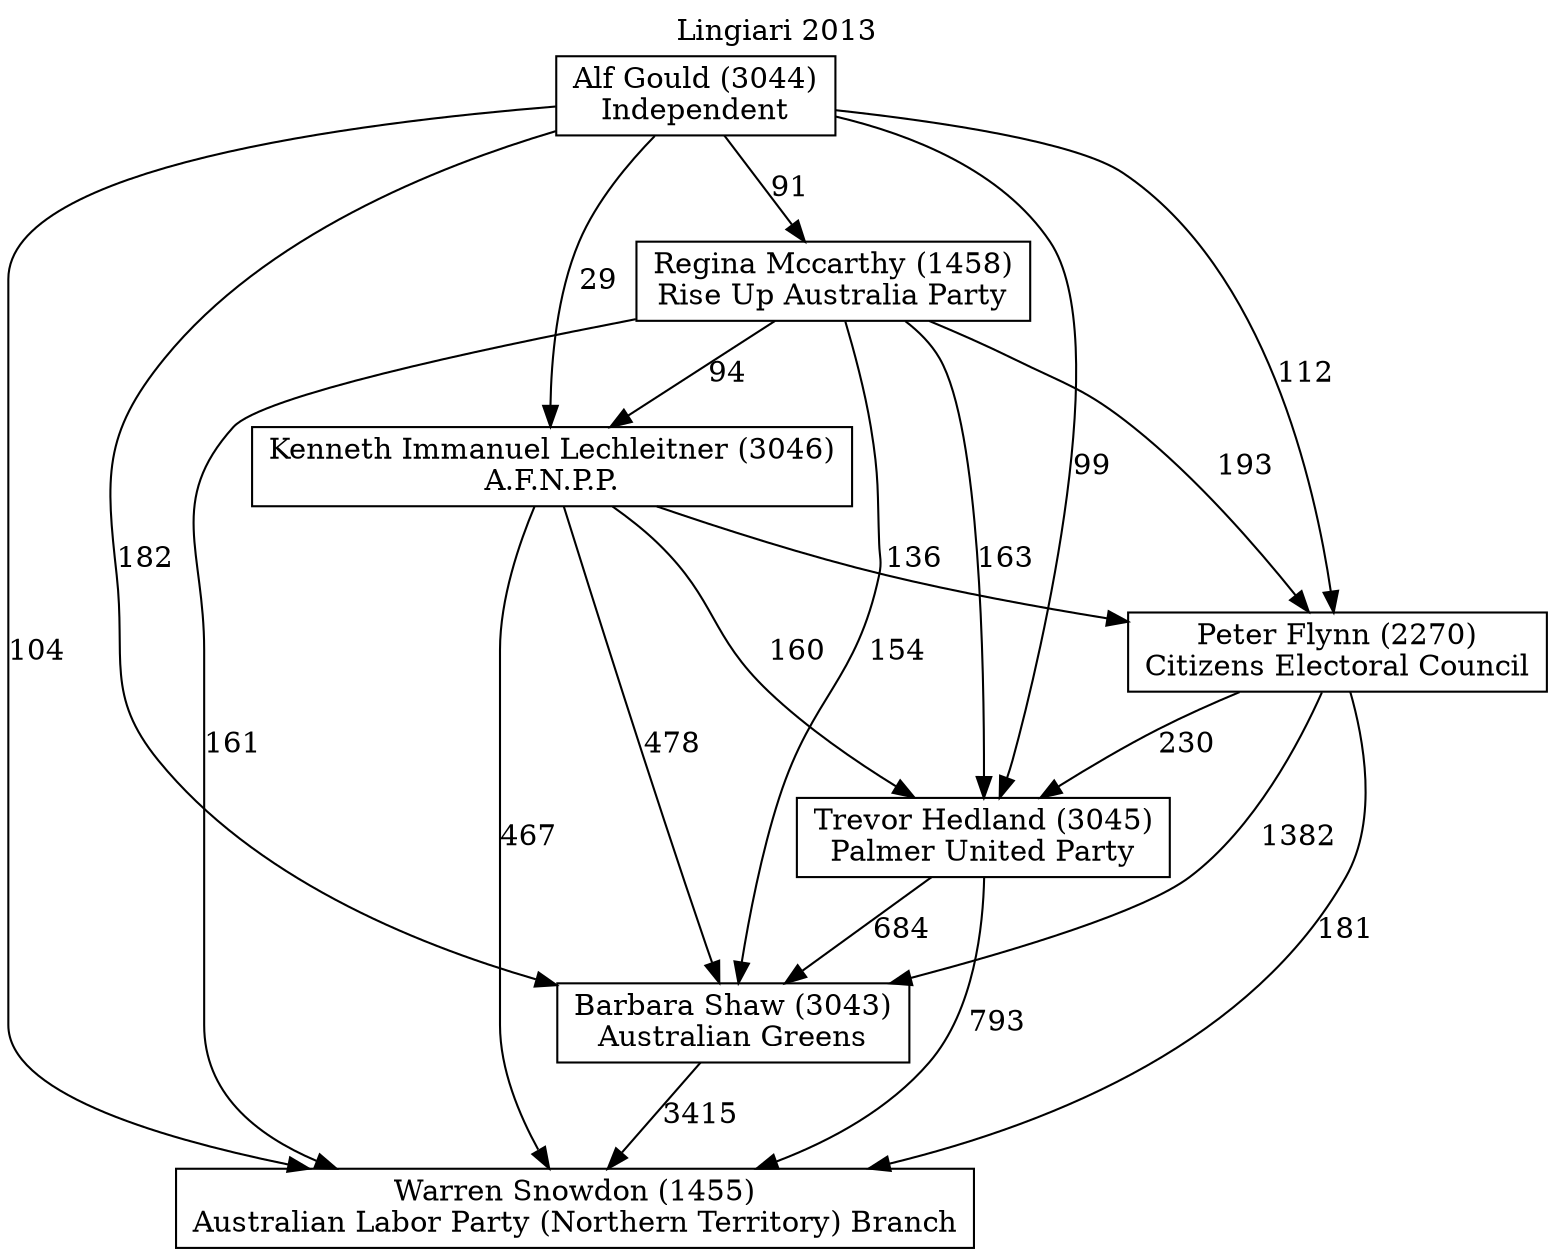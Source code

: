 // House preference flow
digraph "Warren Snowdon (1455)_Lingiari_2013" {
	graph [label="Lingiari 2013" labelloc=t mclimit=10]
	node [shape=box]
	"Warren Snowdon (1455)" [label="Warren Snowdon (1455)
Australian Labor Party (Northern Territory) Branch"]
	"Barbara Shaw (3043)" [label="Barbara Shaw (3043)
Australian Greens"]
	"Trevor Hedland (3045)" [label="Trevor Hedland (3045)
Palmer United Party"]
	"Peter Flynn (2270)" [label="Peter Flynn (2270)
Citizens Electoral Council"]
	"Kenneth Immanuel Lechleitner (3046)" [label="Kenneth Immanuel Lechleitner (3046)
A.F.N.P.P."]
	"Regina Mccarthy (1458)" [label="Regina Mccarthy (1458)
Rise Up Australia Party"]
	"Alf Gould (3044)" [label="Alf Gould (3044)
Independent"]
	"Barbara Shaw (3043)" -> "Warren Snowdon (1455)" [label=3415]
	"Trevor Hedland (3045)" -> "Barbara Shaw (3043)" [label=684]
	"Peter Flynn (2270)" -> "Trevor Hedland (3045)" [label=230]
	"Kenneth Immanuel Lechleitner (3046)" -> "Peter Flynn (2270)" [label=136]
	"Regina Mccarthy (1458)" -> "Kenneth Immanuel Lechleitner (3046)" [label=94]
	"Alf Gould (3044)" -> "Regina Mccarthy (1458)" [label=91]
	"Trevor Hedland (3045)" -> "Warren Snowdon (1455)" [label=793]
	"Peter Flynn (2270)" -> "Warren Snowdon (1455)" [label=181]
	"Kenneth Immanuel Lechleitner (3046)" -> "Warren Snowdon (1455)" [label=467]
	"Regina Mccarthy (1458)" -> "Warren Snowdon (1455)" [label=161]
	"Alf Gould (3044)" -> "Warren Snowdon (1455)" [label=104]
	"Alf Gould (3044)" -> "Kenneth Immanuel Lechleitner (3046)" [label=29]
	"Regina Mccarthy (1458)" -> "Peter Flynn (2270)" [label=193]
	"Alf Gould (3044)" -> "Peter Flynn (2270)" [label=112]
	"Kenneth Immanuel Lechleitner (3046)" -> "Trevor Hedland (3045)" [label=160]
	"Regina Mccarthy (1458)" -> "Trevor Hedland (3045)" [label=163]
	"Alf Gould (3044)" -> "Trevor Hedland (3045)" [label=99]
	"Peter Flynn (2270)" -> "Barbara Shaw (3043)" [label=1382]
	"Kenneth Immanuel Lechleitner (3046)" -> "Barbara Shaw (3043)" [label=478]
	"Regina Mccarthy (1458)" -> "Barbara Shaw (3043)" [label=154]
	"Alf Gould (3044)" -> "Barbara Shaw (3043)" [label=182]
}
